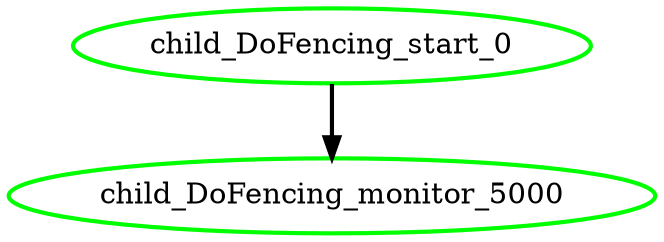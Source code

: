 digraph "g" {
	size = "30,30"
"child_DoFencing_start_0" [ tooltip="hadev2" style=bold color="green" fontcolor="black" ]
"child_DoFencing_monitor_5000" [ tooltip="hadev2" style=bold color="green" fontcolor="black" ]
"child_DoFencing_start_0" -> "child_DoFencing_monitor_5000" [ style = bold]
}
